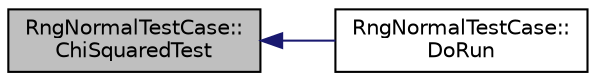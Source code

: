 digraph "RngNormalTestCase::ChiSquaredTest"
{
  edge [fontname="Helvetica",fontsize="10",labelfontname="Helvetica",labelfontsize="10"];
  node [fontname="Helvetica",fontsize="10",shape=record];
  rankdir="LR";
  Node1 [label="RngNormalTestCase::\lChiSquaredTest",height=0.2,width=0.4,color="black", fillcolor="grey75", style="filled", fontcolor="black"];
  Node1 -> Node2 [dir="back",color="midnightblue",fontsize="10",style="solid"];
  Node2 [label="RngNormalTestCase::\lDoRun",height=0.2,width=0.4,color="black", fillcolor="white", style="filled",URL="$d7/d59/classRngNormalTestCase.html#a6eaa7e1dc1a88104c3a6fcd5b2d14841",tooltip="Implementation to actually run this TestCase. "];
}
